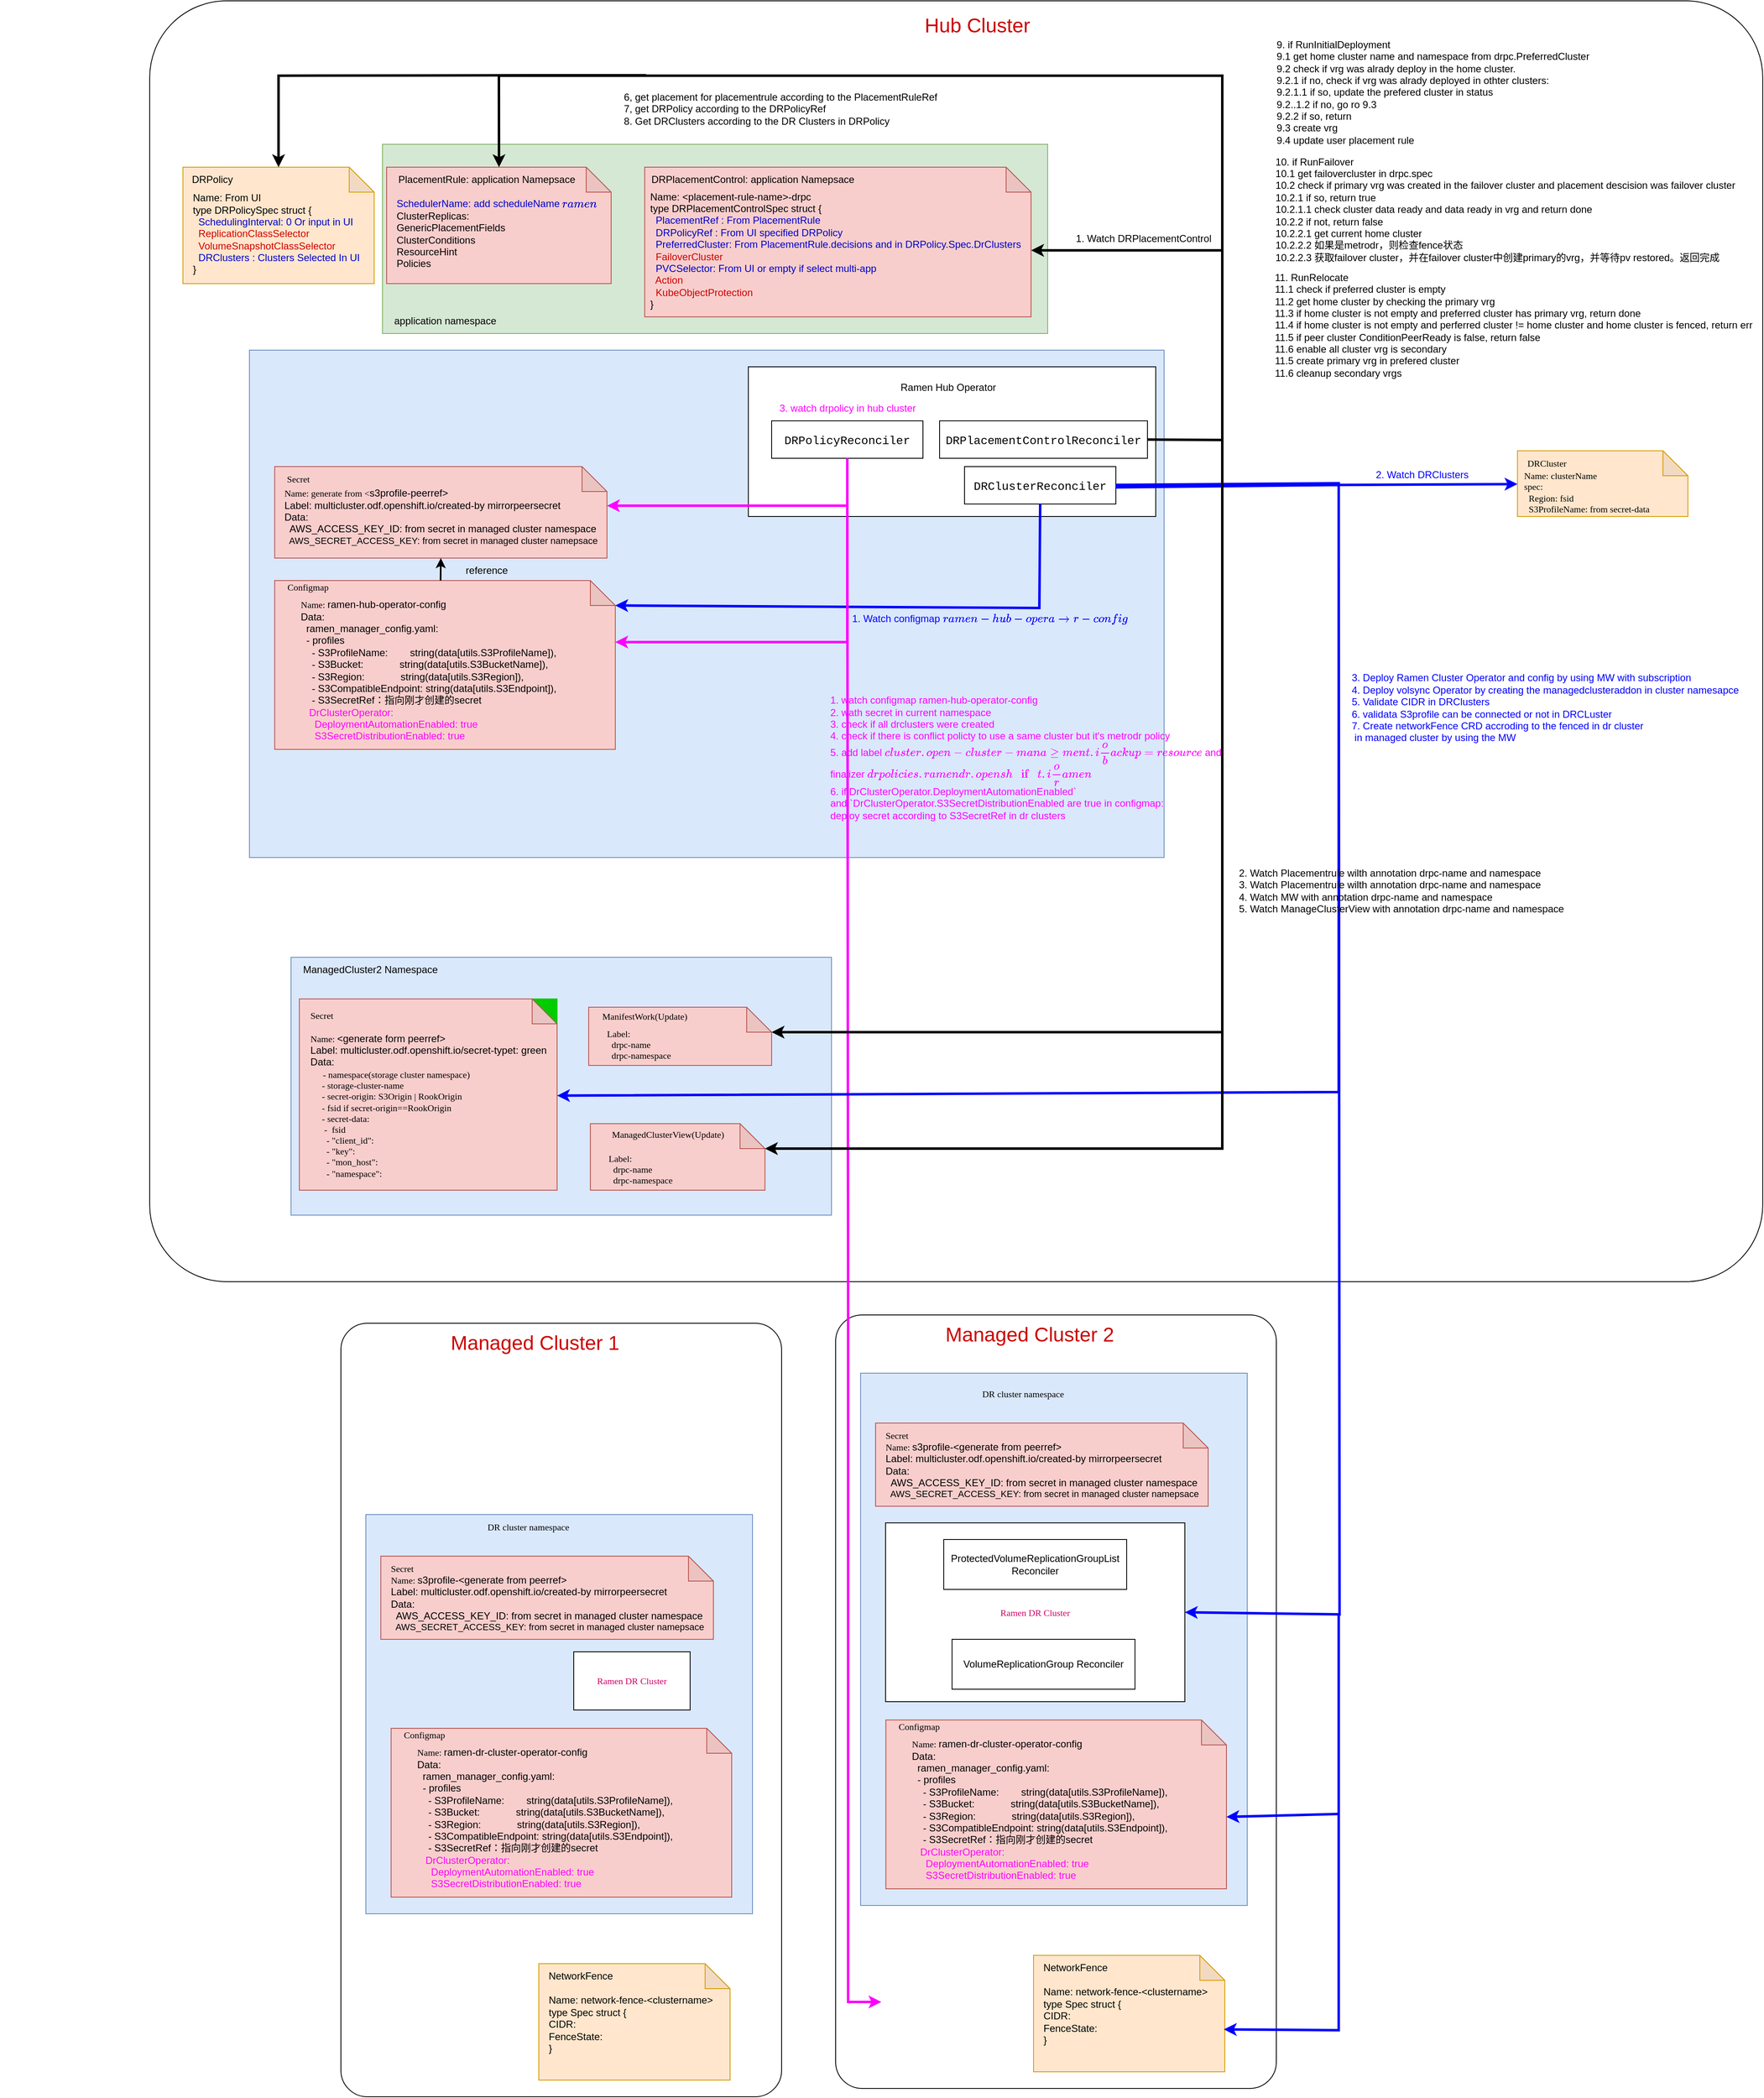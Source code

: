 <mxfile>
    <diagram id="jIINveWOwKFRFlbjj-LH" name="Page-1">
        <mxGraphModel dx="1366" dy="711" grid="1" gridSize="10" guides="1" tooltips="1" connect="1" arrows="1" fold="1" page="1" pageScale="1" pageWidth="850" pageHeight="1100" math="0" shadow="0">
            <root>
                <mxCell id="0"/>
                <mxCell id="1" parent="0"/>
                <mxCell id="JTE-FAuTm2KnXjMH-0vw-39" value="" style="rounded=1;whiteSpace=wrap;html=1;fontColor=#CC0000;arcSize=6;" parent="1" vertex="1">
                    <mxGeometry x="880" y="110" width="1940" height="1540" as="geometry"/>
                </mxCell>
                <mxCell id="JTE-FAuTm2KnXjMH-0vw-82" value="" style="rounded=0;whiteSpace=wrap;html=1;fillColor=#dae8fc;strokeColor=#6c8ebf;" parent="1" vertex="1">
                    <mxGeometry x="1000" y="530" width="1100" height="610" as="geometry"/>
                </mxCell>
                <mxCell id="JTE-FAuTm2KnXjMH-0vw-42" value="" style="rounded=0;whiteSpace=wrap;html=1;fillColor=#d5e8d4;strokeColor=#82b366;" parent="1" vertex="1">
                    <mxGeometry x="1160" y="282.5" width="800" height="227.5" as="geometry"/>
                </mxCell>
                <mxCell id="JTE-FAuTm2KnXjMH-0vw-8" value="" style="group;" parent="1" vertex="1" connectable="0">
                    <mxGeometry x="920" y="310" width="230" height="140" as="geometry"/>
                </mxCell>
                <mxCell id="JTE-FAuTm2KnXjMH-0vw-4" value="" style="shape=note;whiteSpace=wrap;html=1;backgroundOutline=1;darkOpacity=0.05;fillColor=#ffe6cc;strokeColor=#d79b00;" parent="JTE-FAuTm2KnXjMH-0vw-8" vertex="1">
                    <mxGeometry width="230" height="140" as="geometry"/>
                </mxCell>
                <mxCell id="JTE-FAuTm2KnXjMH-0vw-6" value="&lt;div&gt;Name: From UI&lt;/div&gt;&lt;div&gt;type DRPolicySpec struct {&lt;/div&gt;&lt;div&gt;&lt;font color=&quot;#0000cc&quot;&gt;&lt;span style=&quot;&quot;&gt;&lt;/span&gt;&amp;nbsp; SchedulingInterval: 0 Or input in UI&lt;/font&gt;&lt;/div&gt;&lt;div&gt;&lt;font color=&quot;#cc0000&quot;&gt;&lt;span style=&quot;&quot;&gt;&lt;/span&gt;&amp;nbsp; ReplicationClassSelector&amp;nbsp;&lt;/font&gt;&lt;/div&gt;&lt;div&gt;&lt;font color=&quot;#cc0000&quot;&gt;&lt;span style=&quot;&quot;&gt;&lt;/span&gt;&amp;nbsp; VolumeSnapshotClassSelector&amp;nbsp;&lt;/font&gt;&lt;/div&gt;&lt;div&gt;&lt;font color=&quot;#0000cc&quot;&gt;&lt;span style=&quot;background-color: initial;&quot;&gt;&amp;nbsp; DRClusters : Clusters Selected In UI&lt;/span&gt;&lt;br&gt;&lt;/font&gt;&lt;/div&gt;&lt;div&gt;}&lt;/div&gt;" style="text;html=1;align=left;verticalAlign=middle;resizable=0;points=[];autosize=1;strokeColor=none;fillColor=none;" parent="JTE-FAuTm2KnXjMH-0vw-8" vertex="1">
                    <mxGeometry x="10" y="25" width="220" height="110" as="geometry"/>
                </mxCell>
                <mxCell id="JTE-FAuTm2KnXjMH-0vw-7" value="&lt;font color=&quot;#000000&quot;&gt;DRPolicy&lt;/font&gt;" style="text;html=1;align=center;verticalAlign=middle;resizable=0;points=[];autosize=1;strokeColor=none;fillColor=none;fontColor=#CC0000;" parent="JTE-FAuTm2KnXjMH-0vw-8" vertex="1">
                    <mxGeometry width="70" height="30" as="geometry"/>
                </mxCell>
                <mxCell id="JTE-FAuTm2KnXjMH-0vw-23" value="" style="group" parent="1" vertex="1" connectable="0">
                    <mxGeometry x="1175" y="310" width="760" height="220" as="geometry"/>
                </mxCell>
                <mxCell id="JTE-FAuTm2KnXjMH-0vw-24" value="" style="shape=note;whiteSpace=wrap;html=1;backgroundOutline=1;darkOpacity=0.05;fillColor=#f8cecc;strokeColor=#b85450;" parent="JTE-FAuTm2KnXjMH-0vw-23" vertex="1">
                    <mxGeometry x="-10" width="270" height="140" as="geometry"/>
                </mxCell>
                <mxCell id="JTE-FAuTm2KnXjMH-0vw-25" value="&lt;font color=&quot;#0000cc&quot;&gt;SchedulerName: add scheduleName `ramen`&amp;nbsp;&lt;/font&gt;&lt;br&gt;ClusterReplicas:&lt;br&gt;GenericPlacementFields&lt;br&gt;ClusterConditions&lt;br&gt;ResourceHint&lt;br&gt;Policies" style="text;html=1;align=left;verticalAlign=middle;resizable=0;points=[];autosize=1;strokeColor=none;fillColor=none;" parent="JTE-FAuTm2KnXjMH-0vw-23" vertex="1">
                    <mxGeometry y="30" width="270" height="100" as="geometry"/>
                </mxCell>
                <mxCell id="JTE-FAuTm2KnXjMH-0vw-26" value="&lt;font color=&quot;#000000&quot;&gt;PlacementRule: application Namepsace&lt;/font&gt;" style="text;html=1;align=center;verticalAlign=middle;resizable=0;points=[];autosize=1;strokeColor=none;fillColor=none;fontColor=#CC0000;" parent="JTE-FAuTm2KnXjMH-0vw-23" vertex="1">
                    <mxGeometry x="-10" width="240" height="30" as="geometry"/>
                </mxCell>
                <mxCell id="JTE-FAuTm2KnXjMH-0vw-43" value="&lt;font color=&quot;#000000&quot;&gt;application namespace&lt;/font&gt;" style="text;html=1;align=center;verticalAlign=middle;resizable=0;points=[];autosize=1;strokeColor=none;fillColor=none;fontColor=#CC0000;" parent="JTE-FAuTm2KnXjMH-0vw-23" vertex="1">
                    <mxGeometry x="-15" y="170" width="150" height="30" as="geometry"/>
                </mxCell>
                <mxCell id="JTE-FAuTm2KnXjMH-0vw-29" value="" style="group" parent="1" vertex="1" connectable="0">
                    <mxGeometry x="1470" y="310" width="490" height="207.5" as="geometry"/>
                </mxCell>
                <mxCell id="JTE-FAuTm2KnXjMH-0vw-30" value="" style="shape=note;whiteSpace=wrap;html=1;backgroundOutline=1;darkOpacity=0.05;fillColor=#f8cecc;strokeColor=#b85450;" parent="JTE-FAuTm2KnXjMH-0vw-29" vertex="1">
                    <mxGeometry x="5.36" width="464.64" height="180" as="geometry"/>
                </mxCell>
                <mxCell id="JTE-FAuTm2KnXjMH-0vw-31" value="&lt;div&gt;&lt;span style=&quot;&quot;&gt;&lt;/span&gt;Name: &amp;lt;placement-rule-name&amp;gt;-drpc&lt;br&gt;type DRPlacementControlSpec struct {&lt;/div&gt;&lt;div&gt;&lt;font color=&quot;#0000cc&quot;&gt;&amp;nbsp; PlacementRef : From PlacementRule&lt;/font&gt;&lt;/div&gt;&lt;div&gt;&lt;font color=&quot;#0000cc&quot;&gt;&lt;span style=&quot;&quot;&gt;&lt;/span&gt;&amp;nbsp; DRPolicyRef : From UI specified DRPolicy&lt;/font&gt;&lt;/div&gt;&lt;div&gt;&lt;font color=&quot;#0000cc&quot;&gt;&lt;span style=&quot;&quot;&gt;&lt;/span&gt;&amp;nbsp; PreferredCluster: From PlacementRule.decisions and in DRPolicy.Spec.DrClusters&lt;/font&gt;&lt;/div&gt;&lt;div&gt;&lt;font color=&quot;#0000cc&quot;&gt;&lt;span style=&quot;&quot;&gt;&lt;/span&gt;&amp;nbsp; &lt;/font&gt;&lt;font color=&quot;#cc0000&quot;&gt;FailoverCluster&lt;/font&gt;&lt;font color=&quot;#0000cc&quot;&gt;&amp;nbsp;&lt;/font&gt;&lt;/div&gt;&lt;div&gt;&lt;font color=&quot;#0000cc&quot;&gt;&lt;span style=&quot;&quot;&gt;&lt;/span&gt;&amp;nbsp; PVCSelector: From UI or empty if select multi-app&lt;/font&gt;&lt;/div&gt;&lt;div&gt;&lt;font color=&quot;#0000cc&quot;&gt;&lt;span style=&quot;&quot;&gt;&lt;/span&gt;&amp;nbsp; &lt;/font&gt;&lt;font color=&quot;#cc0000&quot;&gt;Action&lt;/font&gt;&lt;/div&gt;&lt;div&gt;&lt;font color=&quot;#0000cc&quot;&gt;&lt;span style=&quot;&quot;&gt;&lt;/span&gt;&amp;nbsp; &lt;/font&gt;&lt;font color=&quot;#cc0000&quot;&gt;KubeObjectProtection&lt;/font&gt;&lt;/div&gt;&lt;div&gt;}&lt;/div&gt;" style="text;html=1;align=left;verticalAlign=middle;resizable=0;points=[];autosize=1;strokeColor=none;fillColor=none;" parent="JTE-FAuTm2KnXjMH-0vw-29" vertex="1">
                    <mxGeometry x="10.001" y="20" width="470" height="160" as="geometry"/>
                </mxCell>
                <mxCell id="JTE-FAuTm2KnXjMH-0vw-32" value="&lt;font color=&quot;#000000&quot;&gt;DRPlacementControl: application Namepsace&lt;/font&gt;" style="text;html=1;align=center;verticalAlign=middle;resizable=0;points=[];autosize=1;strokeColor=none;fillColor=none;fontColor=#CC0000;" parent="JTE-FAuTm2KnXjMH-0vw-29" vertex="1">
                    <mxGeometry x="0.003" width="270" height="30" as="geometry"/>
                </mxCell>
                <mxCell id="JTE-FAuTm2KnXjMH-0vw-40" value="&lt;font style=&quot;font-size: 24px;&quot;&gt;Hub Cluster&lt;/font&gt;" style="text;html=1;align=center;verticalAlign=middle;resizable=0;points=[];autosize=1;strokeColor=none;fillColor=none;fontColor=#CC0000;" parent="1" vertex="1">
                    <mxGeometry x="1800" y="120" width="150" height="40" as="geometry"/>
                </mxCell>
                <mxCell id="JTE-FAuTm2KnXjMH-0vw-46" value="" style="rounded=0;whiteSpace=wrap;html=1;fillColor=#dae8fc;strokeColor=#6c8ebf;" parent="1" vertex="1">
                    <mxGeometry x="1050" y="1260" width="650" height="310" as="geometry"/>
                </mxCell>
                <mxCell id="JTE-FAuTm2KnXjMH-0vw-47" value="&lt;span style=&quot;color: rgb(0, 0, 0);&quot;&gt;ManagedCluster2 Namespace&lt;/span&gt;" style="text;html=1;align=center;verticalAlign=middle;resizable=0;points=[];autosize=1;strokeColor=none;fillColor=none;fontColor=#CC0000;" parent="1" vertex="1">
                    <mxGeometry x="1050" y="1260" width="190" height="30" as="geometry"/>
                </mxCell>
                <mxCell id="JTE-FAuTm2KnXjMH-0vw-85" value="" style="rounded=0;whiteSpace=wrap;html=1;fontColor=#000000;" parent="1" vertex="1">
                    <mxGeometry x="1600" y="550" width="490" height="180" as="geometry"/>
                </mxCell>
                <mxCell id="JTE-FAuTm2KnXjMH-0vw-86" value="&lt;font style=&quot;font-size: 12px;&quot;&gt;Ramen Hub Operator&lt;/font&gt;" style="text;html=1;align=center;verticalAlign=middle;resizable=0;points=[];autosize=1;strokeColor=none;fillColor=none;fontColor=#000000;" parent="1" vertex="1">
                    <mxGeometry x="1770" y="560" width="140" height="30" as="geometry"/>
                </mxCell>
                <mxCell id="JTE-FAuTm2KnXjMH-0vw-95" value="" style="group" parent="1" vertex="1" connectable="0">
                    <mxGeometry x="1030" y="670" width="400" height="110" as="geometry"/>
                </mxCell>
                <mxCell id="JTE-FAuTm2KnXjMH-0vw-92" value="" style="shape=note;whiteSpace=wrap;html=1;backgroundOutline=1;darkOpacity=0.05;fillColor=#f8cecc;strokeColor=#b85450;" parent="JTE-FAuTm2KnXjMH-0vw-95" vertex="1">
                    <mxGeometry x="0.36" width="399.64" height="110" as="geometry"/>
                </mxCell>
                <mxCell id="JTE-FAuTm2KnXjMH-0vw-93" value="Secret&lt;span style=&quot;color: rgb(204, 0, 102); font-family: Helvetica; font-size: 12px; text-align: left;&quot;&gt;&amp;nbsp;&lt;/span&gt;" style="text;html=1;align=center;verticalAlign=middle;resizable=0;points=[];autosize=1;strokeColor=none;fillColor=none;fontSize=11;fontFamily=Verdana;fontColor=#000000;" parent="JTE-FAuTm2KnXjMH-0vw-95" vertex="1">
                    <mxGeometry x="0.36" width="60" height="30" as="geometry"/>
                </mxCell>
                <mxCell id="JTE-FAuTm2KnXjMH-0vw-94" value="&lt;div style=&quot;text-align: left;&quot;&gt;&lt;span style=&quot;background-color: initial;&quot;&gt;Name:&amp;nbsp;&lt;/span&gt;&lt;span style=&quot;background-color: initial;&quot;&gt;generate from &amp;lt;&lt;/span&gt;&lt;span style=&quot;background-color: initial; font-family: Helvetica; font-size: 12px;&quot;&gt;s3profile-peerref&lt;/span&gt;&lt;span style=&quot;background-color: initial; font-family: Helvetica; font-size: 12px;&quot;&gt;&amp;gt;&lt;/span&gt;&lt;/div&gt;&lt;span style=&quot;font-family: Helvetica; font-size: 12px;&quot;&gt;&lt;div style=&quot;text-align: left;&quot;&gt;&lt;span style=&quot;background-color: initial;&quot;&gt;Label:&amp;nbsp;&lt;/span&gt;&lt;font style=&quot;background-color: initial; font-size: 11px;&quot; face=&quot;Helvetica&quot;&gt;&lt;span style=&quot;font-size: 12px;&quot;&gt;multicluster.odf.openshift.io/created-by mirrorpeersecret&lt;/span&gt;&lt;/font&gt;&lt;/div&gt;&lt;/span&gt;&lt;font face=&quot;Helvetica&quot;&gt;&lt;div style=&quot;text-align: left;&quot;&gt;&lt;span style=&quot;font-size: 12px; background-color: initial;&quot;&gt;Data:&lt;/span&gt;&lt;/div&gt;&lt;span style=&quot;font-size: 12px;&quot;&gt;&lt;div style=&quot;text-align: left;&quot;&gt;&lt;span style=&quot;background-color: initial;&quot;&gt;&amp;nbsp; AWS_ACCESS_KEY_ID: from secret in managed cluster namespace&lt;/span&gt;&lt;/div&gt;&lt;/span&gt;&lt;div style=&quot;text-align: left;&quot;&gt;&lt;span style=&quot;background-color: initial;&quot;&gt;&amp;nbsp; AWS_SECRET_ACCESS_KEY: from secret in managed cluster namepsace&lt;/span&gt;&lt;/div&gt;&lt;/font&gt;" style="text;html=1;align=center;verticalAlign=middle;resizable=0;points=[];autosize=1;strokeColor=none;fillColor=none;fontSize=11;fontFamily=Verdana;fontColor=#000000;" parent="JTE-FAuTm2KnXjMH-0vw-95" vertex="1">
                    <mxGeometry y="20" width="400" height="80" as="geometry"/>
                </mxCell>
                <mxCell id="JTE-FAuTm2KnXjMH-0vw-97" value="" style="group" parent="1" vertex="1" connectable="0">
                    <mxGeometry x="1030" y="820" width="410" height="190" as="geometry"/>
                </mxCell>
                <mxCell id="JTE-FAuTm2KnXjMH-0vw-98" value="" style="shape=note;whiteSpace=wrap;html=1;backgroundOutline=1;darkOpacity=0.05;fillColor=#f8cecc;strokeColor=#b85450;" parent="JTE-FAuTm2KnXjMH-0vw-97" vertex="1">
                    <mxGeometry x="0.36" y="-13" width="409.64" height="203" as="geometry"/>
                </mxCell>
                <mxCell id="JTE-FAuTm2KnXjMH-0vw-100" value="&lt;div style=&quot;text-align: left;&quot;&gt;&lt;span style=&quot;background-color: initial;&quot;&gt;Name:&amp;nbsp;&lt;/span&gt;&lt;span style=&quot;font-family: Helvetica; background-color: initial; font-size: 12px;&quot;&gt;ramen-hub-operator-config&lt;/span&gt;&lt;/div&gt;&lt;span style=&quot;font-family: Helvetica; font-size: 12px;&quot;&gt;&lt;div style=&quot;text-align: left;&quot;&gt;&lt;span style=&quot;background-color: initial;&quot;&gt;Data:&lt;/span&gt;&lt;br&gt;&lt;/div&gt;&lt;/span&gt;&lt;font face=&quot;Helvetica&quot;&gt;&lt;div style=&quot;text-align: left;&quot;&gt;&lt;span style=&quot;background-color: initial;&quot;&gt;&lt;span style=&quot;font-size: 12px;&quot;&gt;&amp;nbsp; ramen_manager_config.yaml:&amp;nbsp;&lt;/span&gt;&lt;br&gt;&lt;div style=&quot;font-size: 12px;&quot;&gt;&amp;nbsp; - profiles&lt;/div&gt;&lt;div style=&quot;font-size: 12px;&quot;&gt;&amp;nbsp; &amp;nbsp; - S3ProfileName:&amp;nbsp; &amp;nbsp; &amp;nbsp; &amp;nbsp; string(data[utils.S3ProfileName]),&lt;/div&gt;&lt;div style=&quot;font-size: 12px;&quot;&gt;&lt;span style=&quot;&quot;&gt;&lt;/span&gt;&amp;nbsp; &amp;nbsp; - S3Bucket:&amp;nbsp; &amp;nbsp; &amp;nbsp; &amp;nbsp; &amp;nbsp; &amp;nbsp; &amp;nbsp;string(data[utils.S3BucketName]),&lt;/div&gt;&lt;div style=&quot;font-size: 12px;&quot;&gt;&lt;span style=&quot;&quot;&gt;&lt;/span&gt;&amp;nbsp; &amp;nbsp; - S3Region:&amp;nbsp; &amp;nbsp; &amp;nbsp; &amp;nbsp; &amp;nbsp; &amp;nbsp; &amp;nbsp;string(data[utils.S3Region]),&lt;/div&gt;&lt;div style=&quot;font-size: 12px;&quot;&gt;&lt;span style=&quot;&quot;&gt;&lt;/span&gt;&amp;nbsp; &amp;nbsp; - S3CompatibleEndpoint: string(data[utils.S3Endpoint]),&lt;/div&gt;&lt;div style=&quot;font-size: 12px;&quot;&gt;&lt;span style=&quot;&quot;&gt;&lt;/span&gt;&amp;nbsp; &amp;nbsp; - S3SecretRef：指向刚才创建的secret&lt;/div&gt;&lt;div style=&quot;&quot;&gt;&lt;font color=&quot;#ff00ff&quot;&gt;&lt;span style=&quot;font-size: 12px;&quot;&gt;&amp;nbsp; &amp;nbsp;&lt;/span&gt;&lt;span style=&quot;background-color: initial; font-size: 12px;&quot;&gt;DrClusterOperator:&lt;br&gt;&amp;nbsp; &amp;nbsp; &amp;nbsp;&lt;/span&gt;&lt;span style=&quot;background-color: initial; font-size: 12px;&quot;&gt;DeploymentAutomationEnabled: true&lt;br&gt;&amp;nbsp; &amp;nbsp; &amp;nbsp;&lt;/span&gt;&lt;span style=&quot;background-color: initial; font-size: 12px;&quot;&gt;S3SecretDistributionEnabled: true&lt;/span&gt;&lt;/font&gt;&lt;/div&gt;&lt;/span&gt;&lt;/div&gt;&lt;/font&gt;" style="text;html=1;align=center;verticalAlign=middle;resizable=0;points=[];autosize=1;strokeColor=none;fillColor=none;fontSize=11;fontFamily=Verdana;fontColor=#000000;" parent="JTE-FAuTm2KnXjMH-0vw-97" vertex="1">
                    <mxGeometry x="20" y="-0.004" width="330" height="190" as="geometry"/>
                </mxCell>
                <mxCell id="JTE-FAuTm2KnXjMH-0vw-99" value="Configmap" style="text;html=1;align=center;verticalAlign=middle;resizable=0;points=[];autosize=1;strokeColor=none;fillColor=none;fontSize=11;fontFamily=Verdana;fontColor=#000000;" parent="JTE-FAuTm2KnXjMH-0vw-97" vertex="1">
                    <mxGeometry x="0.36" y="-20" width="80" height="30" as="geometry"/>
                </mxCell>
                <mxCell id="JTE-FAuTm2KnXjMH-0vw-101" value="" style="endArrow=classic;html=1;rounded=0;strokeColor=#000000;strokeWidth=2;fontFamily=Verdana;fontSize=11;fontColor=#000000;exitX=0.487;exitY=0;exitDx=0;exitDy=0;exitPerimeter=0;entryX=0.5;entryY=1;entryDx=0;entryDy=0;entryPerimeter=0;" parent="1" source="JTE-FAuTm2KnXjMH-0vw-98" target="JTE-FAuTm2KnXjMH-0vw-92" edge="1">
                    <mxGeometry width="50" height="50" relative="1" as="geometry">
                        <mxPoint x="1180" y="680" as="sourcePoint"/>
                        <mxPoint x="1230" y="630" as="targetPoint"/>
                    </mxGeometry>
                </mxCell>
                <mxCell id="JTE-FAuTm2KnXjMH-0vw-102" value="&lt;div style=&quot;text-align: left;&quot;&gt;reference&lt;/div&gt;" style="text;html=1;align=center;verticalAlign=middle;resizable=0;points=[];autosize=1;strokeColor=none;fillColor=none;fontSize=12;fontColor=#000000;" parent="1" vertex="1">
                    <mxGeometry x="1250" y="780" width="70" height="30" as="geometry"/>
                </mxCell>
                <mxCell id="JTE-FAuTm2KnXjMH-0vw-128" value="" style="group;strokeColor=#00CC00;fillColor=#00CC00;" parent="1" vertex="1" connectable="0">
                    <mxGeometry x="1060" y="1310" width="310.004" height="230.002" as="geometry"/>
                </mxCell>
                <mxCell id="JTE-FAuTm2KnXjMH-0vw-129" value="&lt;br&gt;&lt;font style=&quot;font-size: 11px;&quot; face=&quot;Helvetica&quot;&gt;&lt;/font&gt;" style="shape=note;whiteSpace=wrap;html=1;backgroundOutline=1;darkOpacity=0.05;fillColor=#f8cecc;strokeColor=#b85450;" parent="JTE-FAuTm2KnXjMH-0vw-128" vertex="1">
                    <mxGeometry width="310" height="230" as="geometry"/>
                </mxCell>
                <mxCell id="JTE-FAuTm2KnXjMH-0vw-130" value="&lt;div style=&quot;text-align: left;&quot;&gt;&lt;span style=&quot;background-color: initial;&quot;&gt;Secret&lt;br&gt;&lt;br&gt;Name: &lt;font face=&quot;Helvetica&quot;&gt;&lt;span style=&quot;font-size: 12px;&quot;&gt;&amp;lt;generate form peerref&amp;gt;&lt;/span&gt;&lt;/font&gt;&lt;/span&gt;&lt;/div&gt;&lt;span style=&quot;font-family: Helvetica; font-size: 12px; background-color: initial; text-align: left;&quot;&gt;Label:&amp;nbsp;&lt;/span&gt;&lt;font style=&quot;font-family: Helvetica; font-size: 12px; background-color: initial; text-align: left;&quot; face=&quot;Helvetica&quot;&gt;multicluster.odf.openshift.io/secret-typet: green&lt;/font&gt;&lt;span style=&quot;font-family: Helvetica; font-size: 12px; color: rgb(204, 0, 102); text-align: left;&quot;&gt;&lt;font color=&quot;#000000&quot;&gt;&lt;br&gt;&lt;/font&gt;&lt;/span&gt;&lt;span style=&quot;font-family: Helvetica; font-size: 12px;&quot;&gt;&lt;div style=&quot;text-align: left;&quot;&gt;&lt;span style=&quot;background-color: initial;&quot;&gt;Data:&lt;/span&gt;&lt;br&gt;&lt;/div&gt;&lt;/span&gt;&lt;font face=&quot;Helvetica&quot;&gt;&lt;div style=&quot;text-align: left;&quot;&gt;&lt;font style=&quot;text-align: center;&quot; face=&quot;Helvetica&quot;&gt;&lt;span style=&quot;font-size: 12px;&quot;&gt;&lt;div style=&quot;text-align: left;&quot;&gt;&lt;span style=&quot;background-color: initial;&quot;&gt;&amp;nbsp;&amp;nbsp;&lt;/span&gt;&lt;span style=&quot;background-color: initial; font-family: Verdana; font-size: 11px;&quot;&gt;&amp;nbsp; &amp;nbsp;- namespace(storage cluster namespace)&lt;/span&gt;&lt;/div&gt;&lt;/span&gt;&lt;/font&gt;&lt;div style=&quot;font-family: Verdana;&quot;&gt;&amp;nbsp; &amp;nbsp; &amp;nbsp;- storage-cluster-name&lt;/div&gt;&lt;div style=&quot;font-family: Verdana;&quot;&gt;&amp;nbsp; &amp;nbsp; &amp;nbsp;- secret-origin: S3Origin | RookOrigin&lt;/div&gt;&lt;div style=&quot;font-family: Verdana;&quot;&gt;&amp;nbsp; &amp;nbsp; &amp;nbsp;- fsid if secret-origin==RookOrigin&lt;/div&gt;&lt;div style=&quot;font-family: Verdana;&quot;&gt;&amp;nbsp; &amp;nbsp; &amp;nbsp;- secret-data:&lt;/div&gt;&lt;div style=&quot;font-family: Verdana;&quot;&gt;&lt;div&gt;&amp;nbsp;&amp;nbsp; &amp;nbsp; &amp;nbsp;-&amp;nbsp; fsid&lt;/div&gt;&lt;div&gt;&lt;span style=&quot;background-color: initial;&quot;&gt;&amp;nbsp; &amp;nbsp; &amp;nbsp; &amp;nbsp;- &quot;client_id&quot;:&amp;nbsp;&lt;/span&gt;&lt;br&gt;&lt;/div&gt;&lt;div&gt;&amp;nbsp; &amp;nbsp; &amp;nbsp; &amp;nbsp;- &quot;key&quot;:&amp;nbsp;&lt;/div&gt;&lt;div&gt;&amp;nbsp; &amp;nbsp; &amp;nbsp; &amp;nbsp;- &quot;mon_host&quot;:&amp;nbsp;&lt;/div&gt;&lt;div&gt;&amp;nbsp; &amp;nbsp; &amp;nbsp; &amp;nbsp;- &quot;namespace&quot;:&amp;nbsp;&lt;/div&gt;&lt;/div&gt;&lt;/div&gt;&lt;/font&gt;" style="text;html=1;align=center;verticalAlign=middle;resizable=0;points=[];autosize=1;strokeColor=none;fillColor=none;fontSize=11;fontFamily=Verdana;fontColor=#000000;" parent="JTE-FAuTm2KnXjMH-0vw-128" vertex="1">
                    <mxGeometry x="0.004" y="5.002" width="310" height="220" as="geometry"/>
                </mxCell>
                <mxCell id="JTE-FAuTm2KnXjMH-0vw-202" value="" style="rounded=1;whiteSpace=wrap;html=1;fontColor=#CC0000;arcSize=6;" parent="1" vertex="1">
                    <mxGeometry x="1705" y="1690" width="530" height="930" as="geometry"/>
                </mxCell>
                <mxCell id="JTE-FAuTm2KnXjMH-0vw-205" value="&lt;font style=&quot;font-size: 24px;&quot;&gt;Managed Cluster 2&lt;/font&gt;" style="text;html=1;align=center;verticalAlign=middle;resizable=0;points=[];autosize=1;strokeColor=none;fillColor=none;fontColor=#CC0000;" parent="1" vertex="1">
                    <mxGeometry x="1823" y="1693.5" width="230" height="40" as="geometry"/>
                </mxCell>
                <mxCell id="JTE-FAuTm2KnXjMH-0vw-232" value="" style="group;fillColor=none;container=0;" parent="1" vertex="1" connectable="0">
                    <mxGeometry x="1603" y="1748" width="330" height="85" as="geometry"/>
                </mxCell>
                <mxCell id="JTE-FAuTm2KnXjMH-0vw-236" value="" style="group;fillColor=none;container=0;" parent="1" vertex="1" connectable="0">
                    <mxGeometry x="700" y="1970.5" width="330" height="85" as="geometry"/>
                </mxCell>
                <mxCell id="JTE-FAuTm2KnXjMH-0vw-271" value="&lt;div style=&quot;text-align: start;&quot;&gt;&lt;span style=&quot;background-color: initial; font-size: 14px;&quot;&gt;&lt;font face=&quot;Menlo, Monaco, Courier New, monospace&quot;&gt;DRPolicyReconciler&lt;/font&gt;&lt;/span&gt;&lt;/div&gt;" style="rounded=0;whiteSpace=wrap;html=1;fontSize=12;fontColor=#000000;" parent="1" vertex="1">
                    <mxGeometry x="1628" y="615" width="182" height="45" as="geometry"/>
                </mxCell>
                <mxCell id="JTE-FAuTm2KnXjMH-0vw-272" value="&lt;div style=&quot;text-align: start;&quot;&gt;&lt;span style=&quot;background-color: initial; font-size: 14px;&quot;&gt;&lt;font face=&quot;Menlo, Monaco, Courier New, monospace&quot;&gt;DRClusterReconciler&lt;/font&gt;&lt;/span&gt;&lt;/div&gt;" style="rounded=0;whiteSpace=wrap;html=1;fontSize=12;fontColor=#000000;" parent="1" vertex="1">
                    <mxGeometry x="1860" y="670" width="182" height="45" as="geometry"/>
                </mxCell>
                <mxCell id="JTE-FAuTm2KnXjMH-0vw-273" value="&lt;div style=&quot;text-align: start;&quot;&gt;&lt;span style=&quot;background-color: initial; font-size: 14px;&quot;&gt;&lt;font face=&quot;Menlo, Monaco, Courier New, monospace&quot;&gt;DRPlacementControlReconciler&lt;/font&gt;&lt;/span&gt;&lt;/div&gt;" style="rounded=0;whiteSpace=wrap;html=1;fontSize=12;fontColor=#000000;" parent="1" vertex="1">
                    <mxGeometry x="1830" y="615" width="250" height="45" as="geometry"/>
                </mxCell>
                <mxCell id="JTE-FAuTm2KnXjMH-0vw-275" value="" style="endArrow=classic;html=1;rounded=0;strokeColor=#FF00FF;strokeWidth=3;fontFamily=Verdana;fontSize=11;fontColor=#FF0000;exitX=0.5;exitY=1;exitDx=0;exitDy=0;entryX=1;entryY=0.338;entryDx=0;entryDy=0;entryPerimeter=0;" parent="1" source="JTE-FAuTm2KnXjMH-0vw-271" target="JTE-FAuTm2KnXjMH-0vw-94" edge="1">
                    <mxGeometry width="50" height="50" relative="1" as="geometry">
                        <mxPoint x="2197.0" y="645" as="sourcePoint"/>
                        <mxPoint x="2182.105" y="380" as="targetPoint"/>
                        <Array as="points">
                            <mxPoint x="1719" y="717"/>
                        </Array>
                    </mxGeometry>
                </mxCell>
                <mxCell id="JTE-FAuTm2KnXjMH-0vw-276" value="" style="endArrow=classic;html=1;rounded=0;strokeColor=#FF00FF;strokeWidth=3;fontFamily=Verdana;fontSize=11;fontColor=#FF0000;exitX=0.5;exitY=1;exitDx=0;exitDy=0;" parent="1" source="JTE-FAuTm2KnXjMH-0vw-271" edge="1">
                    <mxGeometry width="50" height="50" relative="1" as="geometry">
                        <mxPoint x="1729.0" y="670" as="sourcePoint"/>
                        <mxPoint x="1440" y="881" as="targetPoint"/>
                        <Array as="points">
                            <mxPoint x="1719" y="881"/>
                        </Array>
                    </mxGeometry>
                </mxCell>
                <mxCell id="JTE-FAuTm2KnXjMH-0vw-279" value="&lt;div style=&quot;text-align: left;&quot;&gt;&lt;font color=&quot;#ff00ff&quot;&gt;1. watch configmap ramen-hub-operator-config&lt;/font&gt;&lt;/div&gt;&lt;div style=&quot;text-align: left;&quot;&gt;&lt;font color=&quot;#ff00ff&quot;&gt;2. wath secret in current namespace&lt;/font&gt;&lt;/div&gt;&lt;div style=&quot;text-align: left;&quot;&gt;&lt;font color=&quot;#ff00ff&quot;&gt;3. check if all drclusters were created&lt;/font&gt;&lt;/div&gt;&lt;div style=&quot;text-align: left;&quot;&gt;&lt;font color=&quot;#ff00ff&quot;&gt;4. check if there is conflict policty to use a same cluster but it's metrodr policy&lt;br&gt;5. add label `cluster.open-cluster-management.io/backup=resource` and&amp;nbsp;&lt;/font&gt;&lt;/div&gt;&lt;div style=&quot;text-align: left;&quot;&gt;&lt;font color=&quot;#ff00ff&quot;&gt;finalizer `drpolicies.ramendr.openshift.io/ramen`&lt;br&gt;&lt;/font&gt;&lt;/div&gt;&lt;div style=&quot;text-align: left;&quot;&gt;&lt;font color=&quot;#ff00ff&quot;&gt;6. if&amp;nbsp;&lt;/font&gt;&lt;span style=&quot;color: rgb(255, 0, 255); background-color: initial;&quot;&gt;DrClusterOperator.DeploymentAutomationEnabled`&amp;nbsp;&lt;/span&gt;&lt;/div&gt;&lt;div style=&quot;text-align: left;&quot;&gt;&lt;span style=&quot;color: rgb(255, 0, 255); background-color: initial;&quot;&gt;and `DrClusterOperator.S3SecretDistributionEnabled are true in configmap:&lt;br&gt;deploy secret according to S3SecretRef in dr clusters&lt;/span&gt;&lt;/div&gt;" style="text;html=1;align=center;verticalAlign=middle;resizable=0;points=[];autosize=1;strokeColor=none;fillColor=none;fontSize=12;fontColor=#000000;" parent="1" vertex="1">
                    <mxGeometry x="1720" y="950" width="430" height="140" as="geometry"/>
                </mxCell>
                <mxCell id="JTE-FAuTm2KnXjMH-0vw-280" value="&lt;div style=&quot;text-align: left;&quot;&gt;&lt;font color=&quot;#ff00ff&quot;&gt;3. watch drpolicy in hub cluster&lt;/font&gt;&lt;/div&gt;" style="text;html=1;align=center;verticalAlign=middle;resizable=0;points=[];autosize=1;strokeColor=none;fillColor=none;fontSize=12;fontColor=#000000;" parent="1" vertex="1">
                    <mxGeometry x="1624" y="585" width="190" height="30" as="geometry"/>
                </mxCell>
                <mxCell id="JTE-FAuTm2KnXjMH-0vw-292" value="" style="endArrow=classic;html=1;rounded=0;strokeColor=#0000FF;strokeWidth=3;fontFamily=Verdana;fontSize=11;fontColor=#FF00FF;exitX=0.5;exitY=1;exitDx=0;exitDy=0;entryX=0;entryY=0;entryDx=409.64;entryDy=30;entryPerimeter=0;" parent="1" source="JTE-FAuTm2KnXjMH-0vw-272" target="JTE-FAuTm2KnXjMH-0vw-98" edge="1">
                    <mxGeometry width="50" height="50" relative="1" as="geometry">
                        <mxPoint x="1530" y="940" as="sourcePoint"/>
                        <mxPoint x="1580" y="890" as="targetPoint"/>
                        <Array as="points">
                            <mxPoint x="1950" y="840"/>
                        </Array>
                    </mxGeometry>
                </mxCell>
                <mxCell id="JTE-FAuTm2KnXjMH-0vw-293" value="&lt;div style=&quot;text-align: left;&quot;&gt;&lt;font color=&quot;#0000ff&quot;&gt;1. Watch configmap `ramen-hub-operator-config`&lt;/font&gt;&lt;/div&gt;&lt;div style=&quot;text-align: left;&quot;&gt;&lt;br&gt;&lt;/div&gt;" style="text;html=1;align=center;verticalAlign=middle;resizable=0;points=[];autosize=1;strokeColor=none;fillColor=none;fontSize=12;fontColor=#000000;" parent="1" vertex="1">
                    <mxGeometry x="1750" y="840" width="280" height="40" as="geometry"/>
                </mxCell>
                <mxCell id="JTE-FAuTm2KnXjMH-0vw-294" value="" style="shape=note;whiteSpace=wrap;html=1;backgroundOutline=1;darkOpacity=0.05;fillColor=#ffe6cc;strokeColor=#d79b00;" parent="1" vertex="1">
                    <mxGeometry x="2525" y="651" width="205" height="79" as="geometry"/>
                </mxCell>
                <mxCell id="JTE-FAuTm2KnXjMH-0vw-296" value="DRCluster" style="text;html=1;align=center;verticalAlign=middle;resizable=0;points=[];autosize=1;strokeColor=none;fillColor=none;fontSize=11;fontFamily=Verdana;fontColor=#000000;" parent="1" vertex="1">
                    <mxGeometry x="2520" y="651" width="80" height="30" as="geometry"/>
                </mxCell>
                <mxCell id="JTE-FAuTm2KnXjMH-0vw-297" value="" style="endArrow=classic;html=1;rounded=0;strokeColor=#0000FF;strokeWidth=3;fontFamily=Verdana;fontSize=11;fontColor=#FF00FF;exitX=1;exitY=0.5;exitDx=0;exitDy=0;" parent="1" source="JTE-FAuTm2KnXjMH-0vw-272" target="JTE-FAuTm2KnXjMH-0vw-294" edge="1">
                    <mxGeometry width="50" height="50" relative="1" as="geometry">
                        <mxPoint x="1961" y="725" as="sourcePoint"/>
                        <mxPoint x="1450.0" y="847" as="targetPoint"/>
                        <Array as="points">
                            <mxPoint x="2130" y="693"/>
                        </Array>
                    </mxGeometry>
                </mxCell>
                <mxCell id="JTE-FAuTm2KnXjMH-0vw-298" value="&lt;div style=&quot;text-align: left;&quot;&gt;&lt;span style=&quot;color: rgb(0, 0, 255); background-color: initial;&quot;&gt;2. Watch DRClusters&lt;/span&gt;&lt;br&gt;&lt;/div&gt;" style="text;html=1;align=center;verticalAlign=middle;resizable=0;points=[];autosize=1;strokeColor=none;fillColor=none;fontSize=12;fontColor=#000000;" parent="1" vertex="1">
                    <mxGeometry x="2340" y="665" width="140" height="30" as="geometry"/>
                </mxCell>
                <mxCell id="JTE-FAuTm2KnXjMH-0vw-299" value="" style="rounded=0;whiteSpace=wrap;html=1;fillColor=#dae8fc;strokeColor=#6c8ebf;" parent="1" vertex="1">
                    <mxGeometry x="1735" y="1760" width="465" height="640" as="geometry"/>
                </mxCell>
                <mxCell id="JTE-FAuTm2KnXjMH-0vw-300" value="DR cluster namespace" style="text;html=1;align=center;verticalAlign=middle;resizable=0;points=[];autosize=1;strokeColor=none;fillColor=none;fontSize=11;fontFamily=Verdana;fontColor=#000000;" parent="1" vertex="1">
                    <mxGeometry x="1855" y="1770" width="150" height="30" as="geometry"/>
                </mxCell>
                <mxCell id="JTE-FAuTm2KnXjMH-0vw-301" value="" style="endArrow=classic;html=1;rounded=0;strokeColor=#0000FF;strokeWidth=3;fontFamily=Verdana;fontSize=11;fontColor=#FF00FF;exitX=1;exitY=0.5;exitDx=0;exitDy=0;entryX=1;entryY=0.5;entryDx=0;entryDy=0;" parent="1" target="JTE-FAuTm2KnXjMH-0vw-302" edge="1">
                    <mxGeometry width="50" height="50" relative="1" as="geometry">
                        <mxPoint x="2042.0" y="692" as="sourcePoint"/>
                        <mxPoint x="2250" y="2780" as="targetPoint"/>
                        <Array as="points">
                            <mxPoint x="2310" y="690"/>
                            <mxPoint x="2311" y="2050"/>
                        </Array>
                    </mxGeometry>
                </mxCell>
                <mxCell id="JTE-FAuTm2KnXjMH-0vw-302" value="Ramen DR Cluster" style="rounded=0;whiteSpace=wrap;html=1;fontFamily=Verdana;fontSize=11;fontColor=#CC0066;" parent="1" vertex="1">
                    <mxGeometry x="1765" y="1940" width="360" height="215" as="geometry"/>
                </mxCell>
                <mxCell id="JTE-FAuTm2KnXjMH-0vw-303" value="&lt;div style=&quot;text-align: left;&quot;&gt;&lt;font color=&quot;#0000ff&quot;&gt;&lt;span style=&quot;background-color: initial;&quot;&gt;3. Deploy Ramen Cluster Operator and config by using MW with subscription&lt;br&gt;&lt;/span&gt;4. Deploy volsync Operator by creating the managedclusteraddon in cluster namesapce&lt;/font&gt;&lt;/div&gt;&lt;div style=&quot;text-align: left;&quot;&gt;&lt;font color=&quot;#0000ff&quot;&gt;5. Validate CIDR in DRClusters&lt;/font&gt;&lt;/div&gt;&lt;div style=&quot;text-align: left;&quot;&gt;&lt;font color=&quot;#0000ff&quot;&gt;6. validata S3profile can be connected or not in DRCLuster&lt;/font&gt;&lt;/div&gt;&lt;div style=&quot;text-align: left;&quot;&gt;&lt;font color=&quot;#0000ff&quot;&gt;7. Create networkFence CRD accroding to the fenced in dr cluster&lt;/font&gt;&lt;/div&gt;&lt;div style=&quot;text-align: left;&quot;&gt;&lt;font color=&quot;#0000ff&quot;&gt;&amp;nbsp;in managed cluster by using the MW&lt;/font&gt;&lt;/div&gt;" style="text;html=1;align=center;verticalAlign=middle;resizable=0;points=[];autosize=1;strokeColor=none;fillColor=none;fontSize=12;fontColor=#000000;" parent="1" vertex="1">
                    <mxGeometry x="2312.5" y="910" width="490" height="100" as="geometry"/>
                </mxCell>
                <mxCell id="JTE-FAuTm2KnXjMH-0vw-307" value="" style="group;" parent="1" vertex="1" connectable="0">
                    <mxGeometry x="1943" y="2460" width="230" height="140" as="geometry"/>
                </mxCell>
                <mxCell id="JTE-FAuTm2KnXjMH-0vw-308" value="" style="shape=note;whiteSpace=wrap;html=1;backgroundOutline=1;darkOpacity=0.05;fillColor=#ffe6cc;strokeColor=#d79b00;" parent="JTE-FAuTm2KnXjMH-0vw-307" vertex="1">
                    <mxGeometry width="230" height="140" as="geometry"/>
                </mxCell>
                <mxCell id="JTE-FAuTm2KnXjMH-0vw-309" value="&lt;div&gt;Name: network-fence-&amp;lt;clustername&amp;gt;&lt;/div&gt;&lt;div&gt;type Spec struct {&lt;/div&gt;&lt;div&gt;CIDR:&lt;br&gt;FenceState:&lt;br&gt;}&lt;/div&gt;&lt;div&gt;&lt;br&gt;&lt;/div&gt;" style="text;html=1;align=left;verticalAlign=middle;resizable=0;points=[];autosize=1;strokeColor=none;fillColor=none;" parent="JTE-FAuTm2KnXjMH-0vw-307" vertex="1">
                    <mxGeometry x="10" y="30" width="220" height="100" as="geometry"/>
                </mxCell>
                <mxCell id="JTE-FAuTm2KnXjMH-0vw-310" value="&lt;font color=&quot;#000000&quot;&gt;NetworkFence&lt;/font&gt;" style="text;html=1;align=center;verticalAlign=middle;resizable=0;points=[];autosize=1;strokeColor=none;fillColor=none;fontColor=#CC0000;" parent="JTE-FAuTm2KnXjMH-0vw-307" vertex="1">
                    <mxGeometry width="100" height="30" as="geometry"/>
                </mxCell>
                <mxCell id="JTE-FAuTm2KnXjMH-0vw-312" value="" style="endArrow=classic;html=1;rounded=0;strokeColor=#0000FF;strokeWidth=3;fontFamily=Verdana;fontSize=11;fontColor=#0000FF;entryX=0.995;entryY=0.59;entryDx=0;entryDy=0;entryPerimeter=0;" parent="1" target="JTE-FAuTm2KnXjMH-0vw-309" edge="1">
                    <mxGeometry width="50" height="50" relative="1" as="geometry">
                        <mxPoint x="2310" y="2050" as="sourcePoint"/>
                        <mxPoint x="2070" y="2180" as="targetPoint"/>
                        <Array as="points">
                            <mxPoint x="2310" y="2550"/>
                        </Array>
                    </mxGeometry>
                </mxCell>
                <mxCell id="JTE-FAuTm2KnXjMH-0vw-289" value="&lt;div style=&quot;text-align: left;&quot;&gt;&lt;br&gt;&lt;/div&gt;" style="shape=note;whiteSpace=wrap;html=1;backgroundOutline=1;darkOpacity=0.05;fillColor=#f8cecc;strokeColor=#b85450;" parent="1" vertex="1">
                    <mxGeometry x="1753" y="1820" width="400" height="100" as="geometry"/>
                </mxCell>
                <mxCell id="JTE-FAuTm2KnXjMH-0vw-290" value="&lt;div style=&quot;text-align: left;&quot;&gt;&lt;div&gt;&lt;span style=&quot;background-color: initial;&quot;&gt;Secret&lt;br&gt;Name:&amp;nbsp;&lt;/span&gt;&lt;span style=&quot;background-color: initial; font-family: Helvetica; font-size: 12px;&quot;&gt;s3profile-&amp;lt;generate from peerref&amp;gt;&lt;/span&gt;&lt;/div&gt;&lt;span style=&quot;text-align: center; font-family: Helvetica; font-size: 12px;&quot;&gt;&lt;div style=&quot;text-align: left;&quot;&gt;&lt;span style=&quot;background-color: initial;&quot;&gt;Label:&amp;nbsp;&lt;/span&gt;&lt;font style=&quot;background-color: initial; font-size: 11px;&quot; face=&quot;Helvetica&quot;&gt;&lt;span style=&quot;font-size: 12px;&quot;&gt;multicluster.odf.openshift.io/created-by mirrorpeersecret&lt;/span&gt;&lt;/font&gt;&lt;/div&gt;&lt;/span&gt;&lt;font style=&quot;text-align: center;&quot; face=&quot;Helvetica&quot;&gt;&lt;div style=&quot;text-align: left;&quot;&gt;&lt;span style=&quot;font-size: 12px; background-color: initial;&quot;&gt;Data:&lt;/span&gt;&lt;/div&gt;&lt;span style=&quot;font-size: 12px;&quot;&gt;&lt;div style=&quot;text-align: left;&quot;&gt;&lt;span style=&quot;background-color: initial;&quot;&gt;&amp;nbsp; AWS_ACCESS_KEY_ID: from secret in managed cluster namespace&lt;/span&gt;&lt;/div&gt;&lt;/span&gt;&lt;div style=&quot;text-align: left;&quot;&gt;&lt;span style=&quot;background-color: initial;&quot;&gt;&amp;nbsp; AWS_SECRET_ACCESS_KEY: from secret in managed cluster namepsace&lt;/span&gt;&lt;/div&gt;&lt;/font&gt;&lt;/div&gt;" style="text;html=1;align=center;verticalAlign=middle;resizable=0;points=[];autosize=1;strokeColor=none;fillColor=none;fontSize=11;fontFamily=Verdana;fontColor=#000000;" parent="1" vertex="1">
                    <mxGeometry x="1753" y="1820" width="400" height="100" as="geometry"/>
                </mxCell>
                <mxCell id="JTE-FAuTm2KnXjMH-0vw-291" value="" style="endArrow=classic;html=1;rounded=0;strokeColor=#FF00FF;strokeWidth=3;fontFamily=Verdana;fontSize=11;fontColor=#FF0000;exitX=0.5;exitY=1;exitDx=0;exitDy=0;" parent="1" edge="1">
                    <mxGeometry width="50" height="50" relative="1" as="geometry">
                        <mxPoint x="1719" y="670" as="sourcePoint"/>
                        <mxPoint x="1760" y="2516" as="targetPoint"/>
                        <Array as="points">
                            <mxPoint x="1720" y="1690"/>
                            <mxPoint x="1720" y="2516"/>
                        </Array>
                    </mxGeometry>
                </mxCell>
                <mxCell id="JTE-FAuTm2KnXjMH-0vw-313" value="" style="group" parent="1" vertex="1" connectable="0">
                    <mxGeometry x="1765" y="2190" width="410" height="190" as="geometry"/>
                </mxCell>
                <mxCell id="JTE-FAuTm2KnXjMH-0vw-314" value="" style="shape=note;whiteSpace=wrap;html=1;backgroundOutline=1;darkOpacity=0.05;fillColor=#f8cecc;strokeColor=#b85450;" parent="JTE-FAuTm2KnXjMH-0vw-313" vertex="1">
                    <mxGeometry x="0.36" y="-13" width="409.64" height="203" as="geometry"/>
                </mxCell>
                <mxCell id="JTE-FAuTm2KnXjMH-0vw-315" value="&lt;div style=&quot;text-align: left;&quot;&gt;&lt;span style=&quot;background-color: initial;&quot;&gt;Name:&amp;nbsp;&lt;/span&gt;&lt;span style=&quot;font-family: Helvetica; background-color: initial; font-size: 12px;&quot;&gt;ramen-dr-cluster-operator-config&lt;/span&gt;&lt;/div&gt;&lt;div style=&quot;text-align: left;&quot;&gt;&lt;span style=&quot;background-color: initial; font-family: Helvetica; font-size: 12px;&quot;&gt;Data:&lt;/span&gt;&lt;/div&gt;&lt;font face=&quot;Helvetica&quot;&gt;&lt;div style=&quot;text-align: left;&quot;&gt;&lt;span style=&quot;background-color: initial;&quot;&gt;&lt;span style=&quot;font-size: 12px;&quot;&gt;&amp;nbsp; ramen_manager_config.yaml:&amp;nbsp;&lt;/span&gt;&lt;br&gt;&lt;div style=&quot;font-size: 12px;&quot;&gt;&amp;nbsp; - profiles&lt;/div&gt;&lt;div style=&quot;font-size: 12px;&quot;&gt;&amp;nbsp; &amp;nbsp; - S3ProfileName:&amp;nbsp; &amp;nbsp; &amp;nbsp; &amp;nbsp; string(data[utils.S3ProfileName]),&lt;/div&gt;&lt;div style=&quot;font-size: 12px;&quot;&gt;&lt;span style=&quot;&quot;&gt;&lt;/span&gt;&amp;nbsp; &amp;nbsp; - S3Bucket:&amp;nbsp; &amp;nbsp; &amp;nbsp; &amp;nbsp; &amp;nbsp; &amp;nbsp; &amp;nbsp;string(data[utils.S3BucketName]),&lt;/div&gt;&lt;div style=&quot;font-size: 12px;&quot;&gt;&lt;span style=&quot;&quot;&gt;&lt;/span&gt;&amp;nbsp; &amp;nbsp; - S3Region:&amp;nbsp; &amp;nbsp; &amp;nbsp; &amp;nbsp; &amp;nbsp; &amp;nbsp; &amp;nbsp;string(data[utils.S3Region]),&lt;/div&gt;&lt;div style=&quot;font-size: 12px;&quot;&gt;&lt;span style=&quot;&quot;&gt;&lt;/span&gt;&amp;nbsp; &amp;nbsp; - S3CompatibleEndpoint: string(data[utils.S3Endpoint]),&lt;/div&gt;&lt;div style=&quot;font-size: 12px;&quot;&gt;&lt;span style=&quot;&quot;&gt;&lt;/span&gt;&amp;nbsp; &amp;nbsp; - S3SecretRef：指向刚才创建的secret&lt;/div&gt;&lt;div style=&quot;&quot;&gt;&lt;font color=&quot;#ff00ff&quot;&gt;&lt;span style=&quot;font-size: 12px;&quot;&gt;&amp;nbsp; &amp;nbsp;&lt;/span&gt;&lt;span style=&quot;background-color: initial; font-size: 12px;&quot;&gt;DrClusterOperator:&lt;br&gt;&amp;nbsp; &amp;nbsp; &amp;nbsp;&lt;/span&gt;&lt;span style=&quot;background-color: initial; font-size: 12px;&quot;&gt;DeploymentAutomationEnabled: true&lt;br&gt;&amp;nbsp; &amp;nbsp; &amp;nbsp;&lt;/span&gt;&lt;span style=&quot;background-color: initial; font-size: 12px;&quot;&gt;S3SecretDistributionEnabled: true&lt;/span&gt;&lt;/font&gt;&lt;/div&gt;&lt;/span&gt;&lt;/div&gt;&lt;/font&gt;" style="text;html=1;align=center;verticalAlign=middle;resizable=0;points=[];autosize=1;strokeColor=none;fillColor=none;fontSize=11;fontFamily=Verdana;fontColor=#000000;" parent="JTE-FAuTm2KnXjMH-0vw-313" vertex="1">
                    <mxGeometry x="20" y="-0.004" width="330" height="190" as="geometry"/>
                </mxCell>
                <mxCell id="JTE-FAuTm2KnXjMH-0vw-316" value="Configmap" style="text;html=1;align=center;verticalAlign=middle;resizable=0;points=[];autosize=1;strokeColor=none;fillColor=none;fontSize=11;fontFamily=Verdana;fontColor=#000000;" parent="JTE-FAuTm2KnXjMH-0vw-313" vertex="1">
                    <mxGeometry x="0.36" y="-20" width="80" height="30" as="geometry"/>
                </mxCell>
                <mxCell id="JTE-FAuTm2KnXjMH-0vw-317" value="" style="endArrow=classic;html=1;rounded=0;strokeColor=#0000FF;strokeWidth=3;fontFamily=Verdana;fontSize=11;fontColor=#0000FF;entryX=0;entryY=0;entryDx=409.64;entryDy=116.5;entryPerimeter=0;" parent="1" target="JTE-FAuTm2KnXjMH-0vw-314" edge="1">
                    <mxGeometry width="50" height="50" relative="1" as="geometry">
                        <mxPoint x="2310" y="2290" as="sourcePoint"/>
                        <mxPoint x="1766.9" y="2559" as="targetPoint"/>
                        <Array as="points"/>
                    </mxGeometry>
                </mxCell>
                <mxCell id="JTE-FAuTm2KnXjMH-0vw-305" value="" style="endArrow=classic;html=1;rounded=0;strokeColor=#0000FF;strokeWidth=3;fontFamily=Verdana;fontSize=11;fontColor=#FF00FF;exitX=1;exitY=0.5;exitDx=0;exitDy=0;" parent="1" edge="1">
                    <mxGeometry width="50" height="50" relative="1" as="geometry">
                        <mxPoint x="2042.0" y="695" as="sourcePoint"/>
                        <mxPoint x="1370.004" y="1426.294" as="targetPoint"/>
                        <Array as="points">
                            <mxPoint x="2310" y="692"/>
                            <mxPoint x="2310" y="1422"/>
                        </Array>
                    </mxGeometry>
                </mxCell>
                <mxCell id="93BHG_AdDVz6fMP83n-i-3" value="&lt;br&gt;&lt;font style=&quot;font-size: 11px;&quot; face=&quot;Helvetica&quot;&gt;&lt;/font&gt;" style="shape=note;whiteSpace=wrap;html=1;backgroundOutline=1;darkOpacity=0.05;fillColor=#f8cecc;strokeColor=#b85450;" parent="1" vertex="1">
                    <mxGeometry x="1408" y="1320" width="220" height="70" as="geometry"/>
                </mxCell>
                <mxCell id="93BHG_AdDVz6fMP83n-i-4" value="&lt;div style=&quot;text-align: left;&quot;&gt;&lt;span style=&quot;background-color: initial;&quot;&gt;ManifestWork(Update)&lt;br&gt;&lt;/span&gt;&lt;/div&gt;" style="text;html=1;align=center;verticalAlign=middle;resizable=0;points=[];autosize=1;strokeColor=none;fillColor=none;fontSize=11;fontFamily=Verdana;fontColor=#000000;" parent="1" vertex="1">
                    <mxGeometry x="1400.004" y="1316.002" width="150" height="30" as="geometry"/>
                </mxCell>
                <mxCell id="93BHG_AdDVz6fMP83n-i-6" value="&lt;br&gt;&lt;font style=&quot;font-size: 11px;&quot; face=&quot;Helvetica&quot;&gt;&lt;/font&gt;" style="shape=note;whiteSpace=wrap;html=1;backgroundOutline=1;darkOpacity=0.05;fillColor=#f8cecc;strokeColor=#b85450;" parent="1" vertex="1">
                    <mxGeometry x="1410" y="1460" width="210" height="80" as="geometry"/>
                </mxCell>
                <mxCell id="93BHG_AdDVz6fMP83n-i-5" value="&lt;div style=&quot;text-align: left;&quot;&gt;&lt;span style=&quot;background-color: initial;&quot;&gt;ManagedClusterView(Update)&lt;br&gt;&lt;/span&gt;&lt;span style=&quot;color: rgba(0, 0, 0, 0); font-family: monospace; font-size: 0px;&quot;&gt;%3CmxGraphModel%3E%3Croot%3E%3CmxCell%20id%3D%220%22%2F%3E%3CmxCell%20id%3D%221%22%20parent%3D%220%22%2F%3E%3CmxCell%20id%3D%222%22%20value%3D%22%26lt%3Bdiv%20style%3D%26quot%3Btext-align%3A%20left%3B%26quot%3B%26gt%3B%26lt%3Bspan%20style%3D%26quot%3Bbackground-color%3A%20initial%3B%26quot%3B%26gt%3BLabel%3A%26amp%3Bnbsp%3B%26lt%3Bbr%26gt%3B%26lt%3B%2Fspan%26gt%3B%26lt%3B%2Fdiv%26gt%3B%26lt%3Bdiv%20style%3D%26quot%3Btext-align%3A%20left%3B%26quot%3B%26gt%3B%26lt%3Bspan%20style%3D%26quot%3Bbackground-color%3A%20initial%3B%26quot%3B%26gt%3B%26amp%3Bnbsp%3B%20drpc-name%26lt%3Bbr%26gt%3B%26amp%3Bnbsp%3B%20drpc-namespace%26lt%3Bbr%26gt%3B%26lt%3B%2Fspan%26gt%3B%26lt%3B%2Fdiv%26gt%3B%22%20style%3D%22text%3Bhtml%3D1%3Balign%3Dcenter%3BverticalAlign%3Dmiddle%3Bresizable%3D0%3Bpoints%3D%5B%5D%3Bautosize%3D1%3BstrokeColor%3Dnone%3BfillColor%3Dnone%3BfontSize%3D11%3BfontFamily%3DVerdana%3BfontColor%3D%23000000%3B%22%20vertex%3D%221%22%20parent%3D%221%22%3E%3CmxGeometry%20x%3D%221373.004%22%20y%3D%221297.002%22%20width%3D%22120%22%20height%3D%2250%22%20as%3D%22geometry%22%2F%3E%3C%2FmxCell%3E%3C%2Froot%3E%3C%2FmxGraphModel%3&lt;/span&gt;&lt;span style=&quot;background-color: initial;&quot;&gt;&lt;br&gt;&lt;/span&gt;&lt;/div&gt;" style="text;html=1;align=center;verticalAlign=middle;resizable=0;points=[];autosize=1;strokeColor=none;fillColor=none;fontSize=11;fontFamily=Verdana;fontColor=#000000;" parent="1" vertex="1">
                    <mxGeometry x="1408.004" y="1460.002" width="190" height="40" as="geometry"/>
                </mxCell>
                <mxCell id="93BHG_AdDVz6fMP83n-i-7" value="&lt;div style=&quot;text-align: left;&quot;&gt;&lt;span style=&quot;background-color: initial;&quot;&gt;Label:&amp;nbsp;&lt;br&gt;&lt;/span&gt;&lt;/div&gt;&lt;div style=&quot;text-align: left;&quot;&gt;&lt;span style=&quot;background-color: initial;&quot;&gt;&amp;nbsp; drpc-name&lt;br&gt;&amp;nbsp; drpc-namespace&lt;br&gt;&lt;/span&gt;&lt;/div&gt;" style="text;html=1;align=center;verticalAlign=middle;resizable=0;points=[];autosize=1;strokeColor=none;fillColor=none;fontSize=11;fontFamily=Verdana;fontColor=#000000;" parent="1" vertex="1">
                    <mxGeometry x="1408.004" y="1340.002" width="120" height="50" as="geometry"/>
                </mxCell>
                <mxCell id="93BHG_AdDVz6fMP83n-i-8" value="&lt;div style=&quot;text-align: left;&quot;&gt;&lt;span style=&quot;background-color: initial;&quot;&gt;Label:&amp;nbsp;&lt;br&gt;&lt;/span&gt;&lt;/div&gt;&lt;div style=&quot;text-align: left;&quot;&gt;&lt;span style=&quot;background-color: initial;&quot;&gt;&amp;nbsp; drpc-name&lt;br&gt;&amp;nbsp; drpc-namespace&lt;br&gt;&lt;/span&gt;&lt;/div&gt;" style="text;html=1;align=center;verticalAlign=middle;resizable=0;points=[];autosize=1;strokeColor=none;fillColor=none;fontSize=11;fontFamily=Verdana;fontColor=#000000;" parent="1" vertex="1">
                    <mxGeometry x="1410.004" y="1490.002" width="120" height="50" as="geometry"/>
                </mxCell>
                <mxCell id="93BHG_AdDVz6fMP83n-i-9" value="" style="endArrow=classic;html=1;rounded=0;fontColor=#CC0000;exitX=1;exitY=0.5;exitDx=0;exitDy=0;strokeWidth=3;entryX=0;entryY=0;entryDx=220;entryDy=30;entryPerimeter=0;" parent="1" source="JTE-FAuTm2KnXjMH-0vw-273" target="93BHG_AdDVz6fMP83n-i-3" edge="1">
                    <mxGeometry width="50" height="50" relative="1" as="geometry">
                        <mxPoint x="2160" y="800" as="sourcePoint"/>
                        <mxPoint x="2170" y="970" as="targetPoint"/>
                        <Array as="points">
                            <mxPoint x="2170" y="638"/>
                            <mxPoint x="2170" y="1350"/>
                        </Array>
                    </mxGeometry>
                </mxCell>
                <mxCell id="93BHG_AdDVz6fMP83n-i-10" value="" style="endArrow=classic;html=1;rounded=0;fontColor=#CC0000;strokeWidth=3;entryX=0;entryY=0;entryDx=210;entryDy=30;entryPerimeter=0;" parent="1" target="93BHG_AdDVz6fMP83n-i-6" edge="1">
                    <mxGeometry width="50" height="50" relative="1" as="geometry">
                        <mxPoint x="2170" y="1350" as="sourcePoint"/>
                        <mxPoint x="1638" y="1360" as="targetPoint"/>
                        <Array as="points">
                            <mxPoint x="2170" y="1490"/>
                        </Array>
                    </mxGeometry>
                </mxCell>
                <mxCell id="93BHG_AdDVz6fMP83n-i-11" value="&lt;div style=&quot;text-align: left;&quot;&gt;2. Watch Placementrule wilth annotation drpc-name and namespace&lt;/div&gt;&lt;div style=&quot;text-align: left;&quot;&gt;3. Watch Placementrule wilth annotation drpc-name and namespace&lt;br style=&quot;border-color: var(--border-color);&quot;&gt;4. Watch MW with annotation&amp;nbsp;drpc-name and namespace&lt;br&gt;5. Watch ManageClusterView with annotation&amp;nbsp;drpc-name and namespace&lt;/div&gt;" style="text;html=1;align=center;verticalAlign=middle;resizable=0;points=[];autosize=1;strokeColor=none;fillColor=none;fontSize=12;fontColor=#000000;" parent="1" vertex="1">
                    <mxGeometry x="2180" y="1145" width="410" height="70" as="geometry"/>
                </mxCell>
                <mxCell id="llSKNkeEvA0bQt_csg1x-5" value="" style="rounded=1;whiteSpace=wrap;html=1;fontColor=#CC0000;arcSize=6;" parent="1" vertex="1">
                    <mxGeometry x="1110" y="1700" width="530" height="930" as="geometry"/>
                </mxCell>
                <mxCell id="llSKNkeEvA0bQt_csg1x-7" value="&lt;font style=&quot;font-size: 24px;&quot;&gt;Managed Cluster 1&lt;/font&gt;" style="text;html=1;align=center;verticalAlign=middle;resizable=0;points=[];autosize=1;strokeColor=none;fillColor=none;fontColor=#CC0000;" parent="1" vertex="1">
                    <mxGeometry x="1228" y="1703.5" width="230" height="40" as="geometry"/>
                </mxCell>
                <mxCell id="llSKNkeEvA0bQt_csg1x-12" value="" style="rounded=0;whiteSpace=wrap;html=1;fillColor=#dae8fc;strokeColor=#6c8ebf;" parent="1" vertex="1">
                    <mxGeometry x="1140" y="1930" width="465" height="480" as="geometry"/>
                </mxCell>
                <mxCell id="llSKNkeEvA0bQt_csg1x-13" value="DR cluster namespace" style="text;html=1;align=center;verticalAlign=middle;resizable=0;points=[];autosize=1;strokeColor=none;fillColor=none;fontSize=11;fontFamily=Verdana;fontColor=#000000;" parent="1" vertex="1">
                    <mxGeometry x="1260" y="1930" width="150" height="30" as="geometry"/>
                </mxCell>
                <mxCell id="llSKNkeEvA0bQt_csg1x-14" value="Ramen DR Cluster" style="rounded=0;whiteSpace=wrap;html=1;fontFamily=Verdana;fontSize=11;fontColor=#CC0066;" parent="1" vertex="1">
                    <mxGeometry x="1390" y="2095" width="140" height="70" as="geometry"/>
                </mxCell>
                <mxCell id="llSKNkeEvA0bQt_csg1x-15" value="" style="group;" parent="1" vertex="1" connectable="0">
                    <mxGeometry x="1348" y="2470" width="230" height="140" as="geometry"/>
                </mxCell>
                <mxCell id="llSKNkeEvA0bQt_csg1x-16" value="" style="shape=note;whiteSpace=wrap;html=1;backgroundOutline=1;darkOpacity=0.05;fillColor=#ffe6cc;strokeColor=#d79b00;" parent="llSKNkeEvA0bQt_csg1x-15" vertex="1">
                    <mxGeometry width="230" height="140" as="geometry"/>
                </mxCell>
                <mxCell id="llSKNkeEvA0bQt_csg1x-17" value="&lt;div&gt;Name: network-fence-&amp;lt;clustername&amp;gt;&lt;/div&gt;&lt;div&gt;type Spec struct {&lt;/div&gt;&lt;div&gt;CIDR:&lt;br&gt;FenceState:&lt;br&gt;}&lt;/div&gt;&lt;div&gt;&lt;br&gt;&lt;/div&gt;" style="text;html=1;align=left;verticalAlign=middle;resizable=0;points=[];autosize=1;strokeColor=none;fillColor=none;" parent="llSKNkeEvA0bQt_csg1x-15" vertex="1">
                    <mxGeometry x="10" y="30" width="220" height="100" as="geometry"/>
                </mxCell>
                <mxCell id="llSKNkeEvA0bQt_csg1x-18" value="&lt;font color=&quot;#000000&quot;&gt;NetworkFence&lt;/font&gt;" style="text;html=1;align=center;verticalAlign=middle;resizable=0;points=[];autosize=1;strokeColor=none;fillColor=none;fontColor=#CC0000;" parent="llSKNkeEvA0bQt_csg1x-15" vertex="1">
                    <mxGeometry width="100" height="30" as="geometry"/>
                </mxCell>
                <mxCell id="llSKNkeEvA0bQt_csg1x-19" value="&lt;div style=&quot;text-align: left;&quot;&gt;&lt;br&gt;&lt;/div&gt;" style="shape=note;whiteSpace=wrap;html=1;backgroundOutline=1;darkOpacity=0.05;fillColor=#f8cecc;strokeColor=#b85450;" parent="1" vertex="1">
                    <mxGeometry x="1158" y="1980" width="400" height="100" as="geometry"/>
                </mxCell>
                <mxCell id="llSKNkeEvA0bQt_csg1x-20" value="&lt;div style=&quot;text-align: left;&quot;&gt;&lt;div&gt;&lt;span style=&quot;background-color: initial;&quot;&gt;Secret&lt;br&gt;Name:&amp;nbsp;&lt;/span&gt;&lt;span style=&quot;background-color: initial; font-family: Helvetica; font-size: 12px;&quot;&gt;s3profile-&amp;lt;generate from peerref&amp;gt;&lt;/span&gt;&lt;/div&gt;&lt;span style=&quot;text-align: center; font-family: Helvetica; font-size: 12px;&quot;&gt;&lt;div style=&quot;text-align: left;&quot;&gt;&lt;span style=&quot;background-color: initial;&quot;&gt;Label:&amp;nbsp;&lt;/span&gt;&lt;font style=&quot;background-color: initial; font-size: 11px;&quot; face=&quot;Helvetica&quot;&gt;&lt;span style=&quot;font-size: 12px;&quot;&gt;multicluster.odf.openshift.io/created-by mirrorpeersecret&lt;/span&gt;&lt;/font&gt;&lt;/div&gt;&lt;/span&gt;&lt;font style=&quot;text-align: center;&quot; face=&quot;Helvetica&quot;&gt;&lt;div style=&quot;text-align: left;&quot;&gt;&lt;span style=&quot;font-size: 12px; background-color: initial;&quot;&gt;Data:&lt;/span&gt;&lt;/div&gt;&lt;span style=&quot;font-size: 12px;&quot;&gt;&lt;div style=&quot;text-align: left;&quot;&gt;&lt;span style=&quot;background-color: initial;&quot;&gt;&amp;nbsp; AWS_ACCESS_KEY_ID: from secret in managed cluster namespace&lt;/span&gt;&lt;/div&gt;&lt;/span&gt;&lt;div style=&quot;text-align: left;&quot;&gt;&lt;span style=&quot;background-color: initial;&quot;&gt;&amp;nbsp; AWS_SECRET_ACCESS_KEY: from secret in managed cluster namepsace&lt;/span&gt;&lt;/div&gt;&lt;/font&gt;&lt;/div&gt;" style="text;html=1;align=center;verticalAlign=middle;resizable=0;points=[];autosize=1;strokeColor=none;fillColor=none;fontSize=11;fontFamily=Verdana;fontColor=#000000;" parent="1" vertex="1">
                    <mxGeometry x="1158" y="1980" width="400" height="100" as="geometry"/>
                </mxCell>
                <mxCell id="llSKNkeEvA0bQt_csg1x-21" value="" style="group" parent="1" vertex="1" connectable="0">
                    <mxGeometry x="1170" y="2200" width="410" height="190" as="geometry"/>
                </mxCell>
                <mxCell id="llSKNkeEvA0bQt_csg1x-22" value="" style="shape=note;whiteSpace=wrap;html=1;backgroundOutline=1;darkOpacity=0.05;fillColor=#f8cecc;strokeColor=#b85450;" parent="llSKNkeEvA0bQt_csg1x-21" vertex="1">
                    <mxGeometry x="0.36" y="-13" width="409.64" height="203" as="geometry"/>
                </mxCell>
                <mxCell id="llSKNkeEvA0bQt_csg1x-23" value="&lt;div style=&quot;text-align: left;&quot;&gt;&lt;span style=&quot;background-color: initial;&quot;&gt;Name:&amp;nbsp;&lt;/span&gt;&lt;span style=&quot;font-family: Helvetica; background-color: initial; font-size: 12px;&quot;&gt;ramen-dr-cluster-operator-config&lt;/span&gt;&lt;/div&gt;&lt;div style=&quot;text-align: left;&quot;&gt;&lt;span style=&quot;background-color: initial; font-family: Helvetica; font-size: 12px;&quot;&gt;Data:&lt;/span&gt;&lt;/div&gt;&lt;font face=&quot;Helvetica&quot;&gt;&lt;div style=&quot;text-align: left;&quot;&gt;&lt;span style=&quot;background-color: initial;&quot;&gt;&lt;span style=&quot;font-size: 12px;&quot;&gt;&amp;nbsp; ramen_manager_config.yaml:&amp;nbsp;&lt;/span&gt;&lt;br&gt;&lt;div style=&quot;font-size: 12px;&quot;&gt;&amp;nbsp; - profiles&lt;/div&gt;&lt;div style=&quot;font-size: 12px;&quot;&gt;&amp;nbsp; &amp;nbsp; - S3ProfileName:&amp;nbsp; &amp;nbsp; &amp;nbsp; &amp;nbsp; string(data[utils.S3ProfileName]),&lt;/div&gt;&lt;div style=&quot;font-size: 12px;&quot;&gt;&lt;span style=&quot;&quot;&gt;&lt;/span&gt;&amp;nbsp; &amp;nbsp; - S3Bucket:&amp;nbsp; &amp;nbsp; &amp;nbsp; &amp;nbsp; &amp;nbsp; &amp;nbsp; &amp;nbsp;string(data[utils.S3BucketName]),&lt;/div&gt;&lt;div style=&quot;font-size: 12px;&quot;&gt;&lt;span style=&quot;&quot;&gt;&lt;/span&gt;&amp;nbsp; &amp;nbsp; - S3Region:&amp;nbsp; &amp;nbsp; &amp;nbsp; &amp;nbsp; &amp;nbsp; &amp;nbsp; &amp;nbsp;string(data[utils.S3Region]),&lt;/div&gt;&lt;div style=&quot;font-size: 12px;&quot;&gt;&lt;span style=&quot;&quot;&gt;&lt;/span&gt;&amp;nbsp; &amp;nbsp; - S3CompatibleEndpoint: string(data[utils.S3Endpoint]),&lt;/div&gt;&lt;div style=&quot;font-size: 12px;&quot;&gt;&lt;span style=&quot;&quot;&gt;&lt;/span&gt;&amp;nbsp; &amp;nbsp; - S3SecretRef：指向刚才创建的secret&lt;/div&gt;&lt;div style=&quot;&quot;&gt;&lt;font color=&quot;#ff00ff&quot;&gt;&lt;span style=&quot;font-size: 12px;&quot;&gt;&amp;nbsp; &amp;nbsp;&lt;/span&gt;&lt;span style=&quot;background-color: initial; font-size: 12px;&quot;&gt;DrClusterOperator:&lt;br&gt;&amp;nbsp; &amp;nbsp; &amp;nbsp;&lt;/span&gt;&lt;span style=&quot;background-color: initial; font-size: 12px;&quot;&gt;DeploymentAutomationEnabled: true&lt;br&gt;&amp;nbsp; &amp;nbsp; &amp;nbsp;&lt;/span&gt;&lt;span style=&quot;background-color: initial; font-size: 12px;&quot;&gt;S3SecretDistributionEnabled: true&lt;/span&gt;&lt;/font&gt;&lt;/div&gt;&lt;/span&gt;&lt;/div&gt;&lt;/font&gt;" style="text;html=1;align=center;verticalAlign=middle;resizable=0;points=[];autosize=1;strokeColor=none;fillColor=none;fontSize=11;fontFamily=Verdana;fontColor=#000000;" parent="llSKNkeEvA0bQt_csg1x-21" vertex="1">
                    <mxGeometry x="20" y="-0.004" width="330" height="190" as="geometry"/>
                </mxCell>
                <mxCell id="llSKNkeEvA0bQt_csg1x-24" value="Configmap" style="text;html=1;align=center;verticalAlign=middle;resizable=0;points=[];autosize=1;strokeColor=none;fillColor=none;fontSize=11;fontFamily=Verdana;fontColor=#000000;" parent="llSKNkeEvA0bQt_csg1x-21" vertex="1">
                    <mxGeometry x="0.36" y="-20" width="80" height="30" as="geometry"/>
                </mxCell>
                <mxCell id="llSKNkeEvA0bQt_csg1x-26" value="ProtectedVolumeReplicationGroupList Reconciler" style="whiteSpace=wrap;html=1;" parent="1" vertex="1">
                    <mxGeometry x="1835" y="1960" width="220" height="60" as="geometry"/>
                </mxCell>
                <mxCell id="llSKNkeEvA0bQt_csg1x-27" value="VolumeReplicationGroup Reconciler" style="whiteSpace=wrap;html=1;" parent="1" vertex="1">
                    <mxGeometry x="1845" y="2080" width="220" height="60" as="geometry"/>
                </mxCell>
                <mxCell id="llSKNkeEvA0bQt_csg1x-28" value="" style="endArrow=classic;html=1;rounded=0;fontColor=#CC0000;strokeWidth=3;entryX=0.979;entryY=0.5;entryDx=0;entryDy=0;entryPerimeter=0;" parent="1" target="JTE-FAuTm2KnXjMH-0vw-31" edge="1">
                    <mxGeometry width="50" height="50" relative="1" as="geometry">
                        <mxPoint x="2170" y="640" as="sourcePoint"/>
                        <mxPoint x="1638" y="1351" as="targetPoint"/>
                        <Array as="points">
                            <mxPoint x="2170" y="410"/>
                            <mxPoint x="2060" y="410"/>
                            <mxPoint x="1960" y="410"/>
                        </Array>
                    </mxGeometry>
                </mxCell>
                <mxCell id="llSKNkeEvA0bQt_csg1x-29" value="&lt;div style=&quot;text-align: left;&quot;&gt;1. Watch DRPlacementControl&lt;/div&gt;" style="text;html=1;align=center;verticalAlign=middle;resizable=0;points=[];autosize=1;strokeColor=none;fillColor=none;fontSize=12;fontColor=#000000;" parent="1" vertex="1">
                    <mxGeometry x="1980" y="381.25" width="190" height="30" as="geometry"/>
                </mxCell>
                <mxCell id="llSKNkeEvA0bQt_csg1x-30" value="" style="endArrow=classic;html=1;rounded=0;fontColor=#CC0000;strokeWidth=3;entryX=0.563;entryY=0;entryDx=0;entryDy=0;entryPerimeter=0;" parent="1" target="JTE-FAuTm2KnXjMH-0vw-26" edge="1">
                    <mxGeometry width="50" height="50" relative="1" as="geometry">
                        <mxPoint x="2170" y="430" as="sourcePoint"/>
                        <mxPoint x="1390" y="200" as="targetPoint"/>
                        <Array as="points">
                            <mxPoint x="2170" y="200"/>
                            <mxPoint x="2060" y="200"/>
                            <mxPoint x="1960" y="200"/>
                            <mxPoint x="1300" y="200"/>
                        </Array>
                    </mxGeometry>
                </mxCell>
                <mxCell id="llSKNkeEvA0bQt_csg1x-31" value="&lt;div style=&quot;text-align: left;&quot;&gt;6, get placement for placementrule according to the PlacementRuleRef&amp;nbsp;&lt;br&gt;7, get DRPolicy according to the DRPolicyRef&amp;nbsp;&lt;br&gt;8. Get DRClusters according to the DR Clusters in DRPolicy&lt;br&gt;&lt;/div&gt;" style="text;html=1;align=center;verticalAlign=middle;resizable=0;points=[];autosize=1;strokeColor=none;fillColor=none;fontSize=12;fontColor=#000000;" parent="1" vertex="1">
                    <mxGeometry x="1440" y="210" width="400" height="60" as="geometry"/>
                </mxCell>
                <mxCell id="llSKNkeEvA0bQt_csg1x-32" value="" style="endArrow=classic;html=1;rounded=0;fontColor=#CC0000;strokeWidth=3;entryX=0.5;entryY=0;entryDx=0;entryDy=0;entryPerimeter=0;" parent="1" edge="1">
                    <mxGeometry width="50" height="50" relative="1" as="geometry">
                        <mxPoint x="1477" y="199.5" as="sourcePoint"/>
                        <mxPoint x="1035" y="310" as="targetPoint"/>
                        <Array as="points">
                            <mxPoint x="1477" y="199.5"/>
                            <mxPoint x="1367" y="199.5"/>
                            <mxPoint x="1035" y="200"/>
                        </Array>
                    </mxGeometry>
                </mxCell>
                <mxCell id="llSKNkeEvA0bQt_csg1x-34" value="&lt;div style=&quot;text-align: left;&quot;&gt;&lt;br&gt;&lt;/div&gt;" style="text;html=1;align=center;verticalAlign=middle;resizable=0;points=[];autosize=1;strokeColor=none;fillColor=none;fontSize=12;fontColor=#000000;" parent="1" vertex="1">
                    <mxGeometry x="2305" y="600" width="20" height="30" as="geometry"/>
                </mxCell>
                <mxCell id="JTE-FAuTm2KnXjMH-0vw-283" value="Name: clusterName&lt;br&gt;spec:&lt;br&gt;&amp;nbsp; Region: fsid&lt;br&gt;&amp;nbsp; S3ProfileName: from secret-data" style="text;html=1;align=left;verticalAlign=middle;resizable=0;points=[];autosize=1;strokeColor=none;fillColor=none;fontSize=11;fontFamily=Verdana;fontColor=#000000;" parent="1" vertex="1">
                    <mxGeometry x="2531" y="666" width="210" height="70" as="geometry"/>
                </mxCell>
                <mxCell id="llSKNkeEvA0bQt_csg1x-35" value="&lt;div style=&quot;text-align: left;&quot;&gt;9. if&amp;nbsp;RunInitialDeployment&lt;br&gt;9.1 get home cluster name and namespace from drpc.PreferredCluster&lt;/div&gt;&lt;div style=&quot;text-align: left;&quot;&gt;9.2 check if vrg was alrady deploy in the home cluster.&lt;br&gt;9.2.1 if no,&amp;nbsp;&lt;span style=&quot;background-color: initial;&quot;&gt;check if vrg was alrady deployed in othter clusters:&lt;br&gt;9.2.1.1 if so, update the prefered cluster in status&lt;br&gt;9.2..1.2 if no, go ro 9.3&lt;br&gt;9.2.2 if so, return&lt;br&gt;9.3 create vrg&lt;br&gt;9.4 update user placement rule&lt;/span&gt;&lt;/div&gt;" style="text;html=1;align=center;verticalAlign=middle;resizable=0;points=[];autosize=1;strokeColor=none;fillColor=none;fontSize=12;fontColor=#000000;" parent="1" vertex="1">
                    <mxGeometry x="2222.5" y="150" width="400" height="140" as="geometry"/>
                </mxCell>
                <mxCell id="llSKNkeEvA0bQt_csg1x-36" value="&lt;div style=&quot;text-align: left;&quot;&gt;10. if&amp;nbsp;RunFailover&lt;/div&gt;&lt;div style=&quot;text-align: left;&quot;&gt;10.1 get failovercluster in drpc.spec&lt;br&gt;10.2 check if primary vrg was created in the failover cluster and placement descision was failover cluster&lt;br&gt;10.2.1 if so, return true&lt;/div&gt;&lt;div style=&quot;text-align: left;&quot;&gt;10.2.1.1 check cluster data ready and data ready in vrg and return done&lt;/div&gt;&lt;div style=&quot;text-align: left;&quot;&gt;10.2.2 if not, return false&lt;br&gt;10.2.2.1 get current home cluster&lt;br&gt;10.2.2.2 如果是metrodr，则检查fence状态&lt;/div&gt;&lt;div style=&quot;text-align: left;&quot;&gt;10.2.2.3 获取failover cluster，并在failover cluster中创建primary的vrg，并等待pv restored。返回完成&lt;/div&gt;&lt;div style=&quot;text-align: left;&quot;&gt;&lt;br&gt;&lt;/div&gt;" style="text;html=1;align=center;verticalAlign=middle;resizable=0;points=[];autosize=1;strokeColor=none;fillColor=none;fontSize=12;fontColor=#000000;" parent="1" vertex="1">
                    <mxGeometry x="2219.5" y="288" width="580" height="160" as="geometry"/>
                </mxCell>
                <mxCell id="llSKNkeEvA0bQt_csg1x-37" value="&lt;div style=&quot;text-align: left;&quot;&gt;11.&amp;nbsp;RunRelocate&lt;/div&gt;&lt;div style=&quot;text-align: left;&quot;&gt;11.1 check if preferred cluster is empty&lt;br&gt;11.2 get home cluster by checking the primary vrg&lt;br&gt;11.3 if home cluster is not empty and preferred cluster has primary vrg, return done&lt;br&gt;11.4 if home cluster is not empty and perferred cluster != home cluster and home cluster is fenced, return err&lt;br&gt;11.5 if peer cluster&amp;nbsp;ConditionPeerReady is false, return false&lt;br&gt;11.6 enable all cluster vrg is secondary&lt;br&gt;11.5 create primary vrg in prefered cluster&lt;br&gt;11.6 cleanup secondary vrgs&lt;/div&gt;" style="text;html=1;align=center;verticalAlign=middle;resizable=0;points=[];autosize=1;strokeColor=none;fillColor=none;fontSize=12;fontColor=#000000;" parent="1" vertex="1">
                    <mxGeometry x="2219.5" y="430" width="600" height="140" as="geometry"/>
                </mxCell>
            </root>
        </mxGraphModel>
    </diagram>
</mxfile>